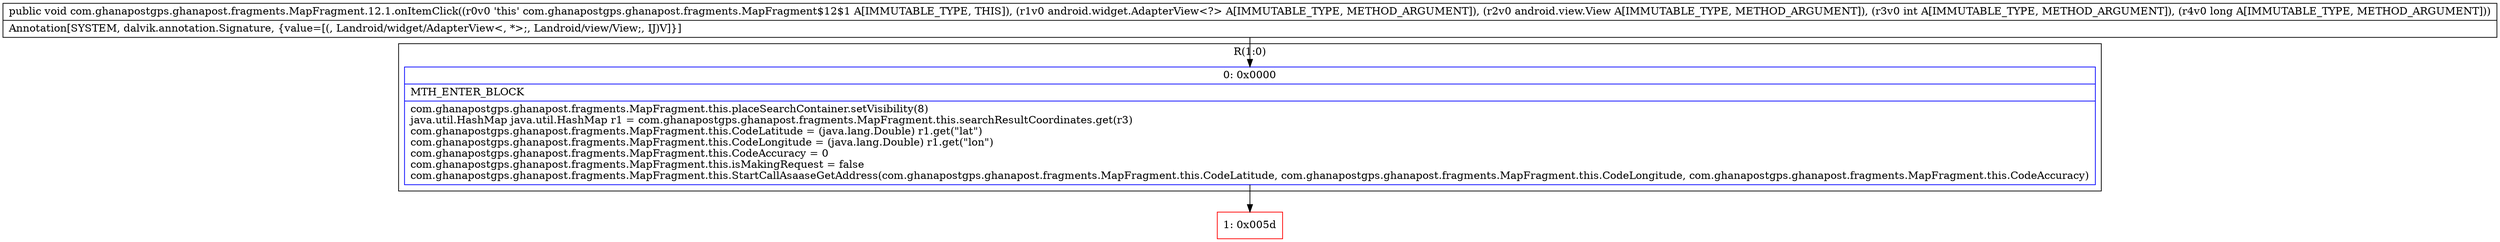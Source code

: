 digraph "CFG forcom.ghanapostgps.ghanapost.fragments.MapFragment.12.1.onItemClick(Landroid\/widget\/AdapterView;Landroid\/view\/View;IJ)V" {
subgraph cluster_Region_1088096480 {
label = "R(1:0)";
node [shape=record,color=blue];
Node_0 [shape=record,label="{0\:\ 0x0000|MTH_ENTER_BLOCK\l|com.ghanapostgps.ghanapost.fragments.MapFragment.this.placeSearchContainer.setVisibility(8)\ljava.util.HashMap java.util.HashMap r1 = com.ghanapostgps.ghanapost.fragments.MapFragment.this.searchResultCoordinates.get(r3)\lcom.ghanapostgps.ghanapost.fragments.MapFragment.this.CodeLatitude = (java.lang.Double) r1.get(\"lat\")\lcom.ghanapostgps.ghanapost.fragments.MapFragment.this.CodeLongitude = (java.lang.Double) r1.get(\"lon\")\lcom.ghanapostgps.ghanapost.fragments.MapFragment.this.CodeAccuracy = 0\lcom.ghanapostgps.ghanapost.fragments.MapFragment.this.isMakingRequest = false\lcom.ghanapostgps.ghanapost.fragments.MapFragment.this.StartCallAsaaseGetAddress(com.ghanapostgps.ghanapost.fragments.MapFragment.this.CodeLatitude, com.ghanapostgps.ghanapost.fragments.MapFragment.this.CodeLongitude, com.ghanapostgps.ghanapost.fragments.MapFragment.this.CodeAccuracy)\l}"];
}
Node_1 [shape=record,color=red,label="{1\:\ 0x005d}"];
MethodNode[shape=record,label="{public void com.ghanapostgps.ghanapost.fragments.MapFragment.12.1.onItemClick((r0v0 'this' com.ghanapostgps.ghanapost.fragments.MapFragment$12$1 A[IMMUTABLE_TYPE, THIS]), (r1v0 android.widget.AdapterView\<?\> A[IMMUTABLE_TYPE, METHOD_ARGUMENT]), (r2v0 android.view.View A[IMMUTABLE_TYPE, METHOD_ARGUMENT]), (r3v0 int A[IMMUTABLE_TYPE, METHOD_ARGUMENT]), (r4v0 long A[IMMUTABLE_TYPE, METHOD_ARGUMENT]))  | Annotation[SYSTEM, dalvik.annotation.Signature, \{value=[(, Landroid\/widget\/AdapterView\<, *\>;, Landroid\/view\/View;, IJ)V]\}]\l}"];
MethodNode -> Node_0;
Node_0 -> Node_1;
}

